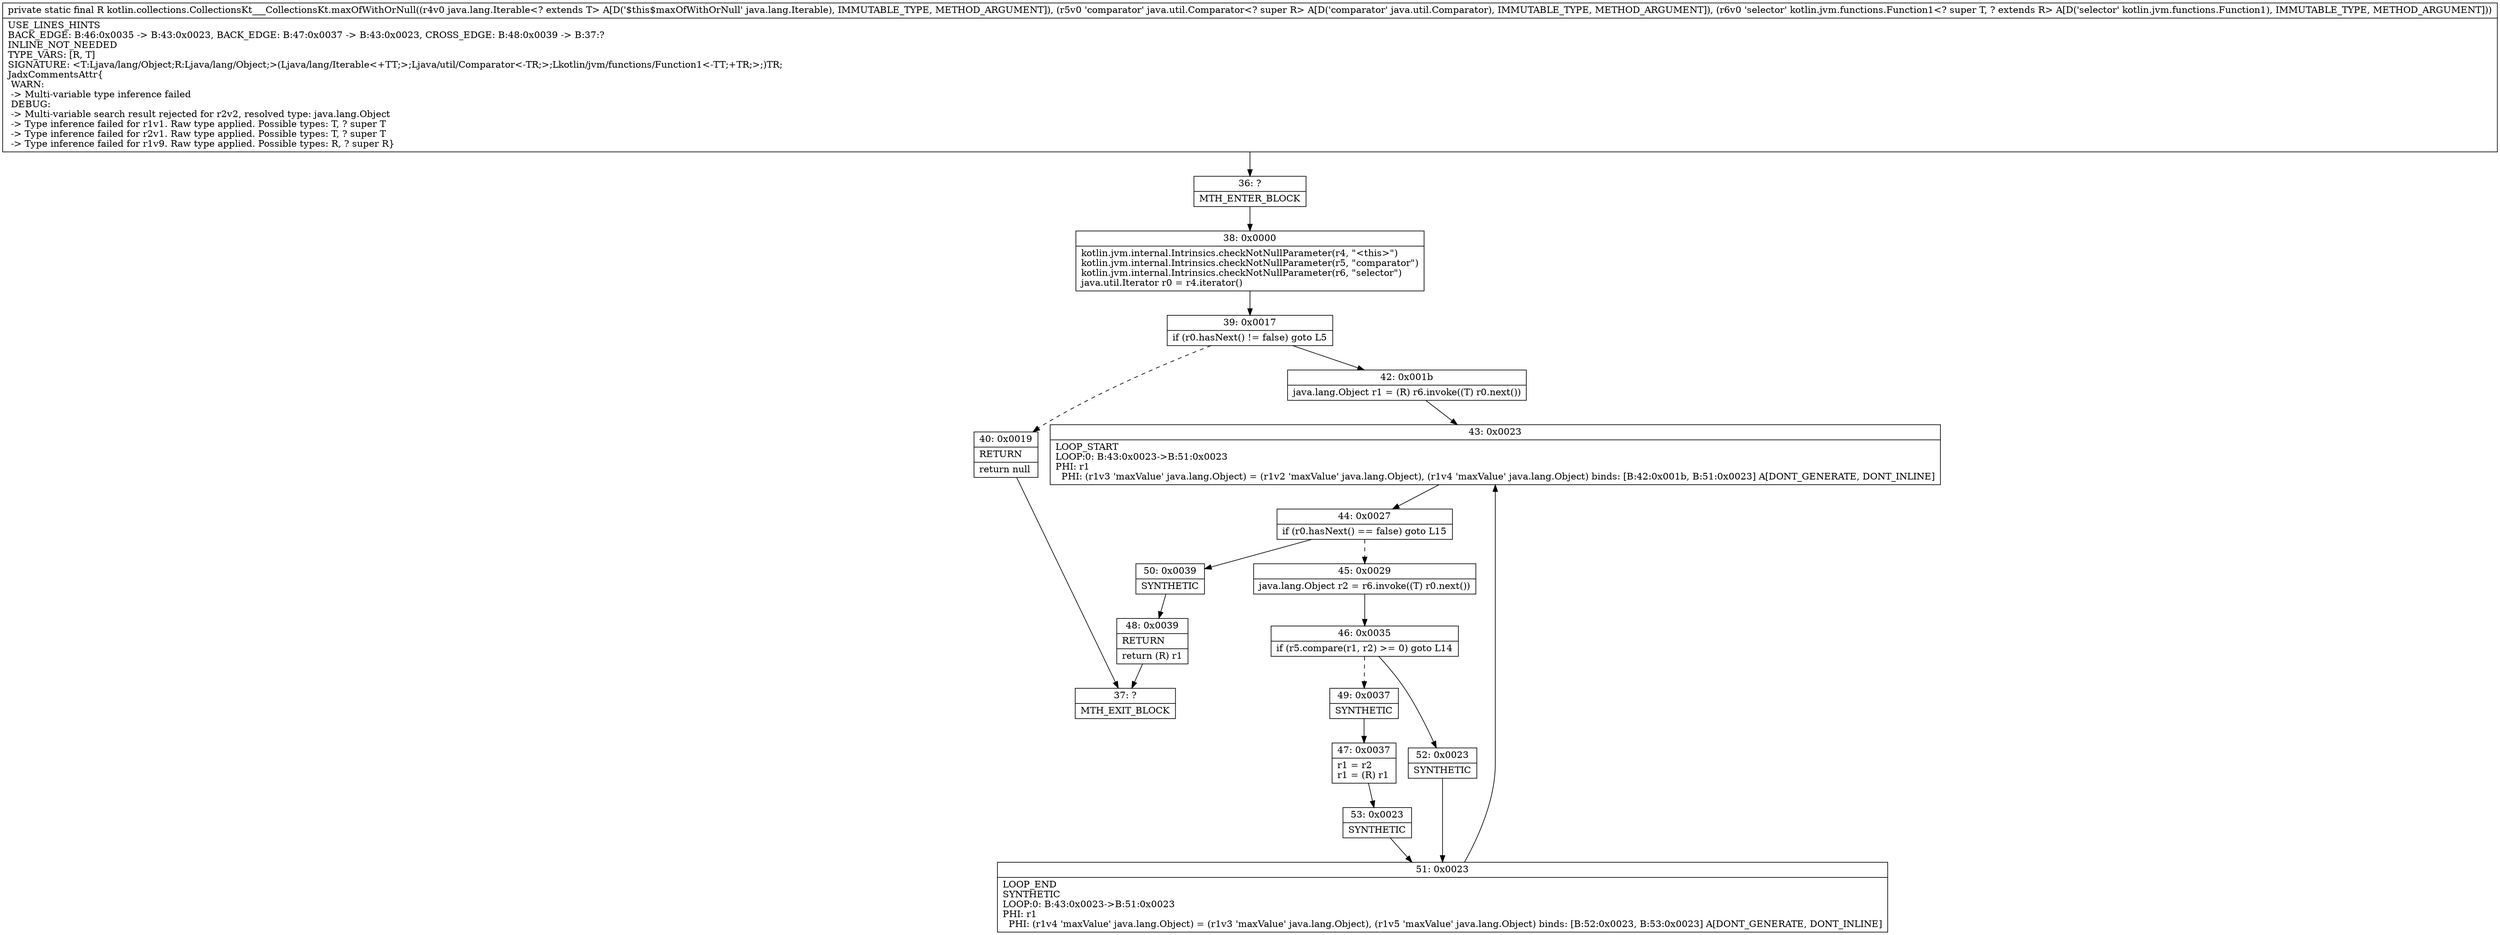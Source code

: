 digraph "CFG forkotlin.collections.CollectionsKt___CollectionsKt.maxOfWithOrNull(Ljava\/lang\/Iterable;Ljava\/util\/Comparator;Lkotlin\/jvm\/functions\/Function1;)Ljava\/lang\/Object;" {
Node_36 [shape=record,label="{36\:\ ?|MTH_ENTER_BLOCK\l}"];
Node_38 [shape=record,label="{38\:\ 0x0000|kotlin.jvm.internal.Intrinsics.checkNotNullParameter(r4, \"\<this\>\")\lkotlin.jvm.internal.Intrinsics.checkNotNullParameter(r5, \"comparator\")\lkotlin.jvm.internal.Intrinsics.checkNotNullParameter(r6, \"selector\")\ljava.util.Iterator r0 = r4.iterator()\l}"];
Node_39 [shape=record,label="{39\:\ 0x0017|if (r0.hasNext() != false) goto L5\l}"];
Node_40 [shape=record,label="{40\:\ 0x0019|RETURN\l|return null\l}"];
Node_37 [shape=record,label="{37\:\ ?|MTH_EXIT_BLOCK\l}"];
Node_42 [shape=record,label="{42\:\ 0x001b|java.lang.Object r1 = (R) r6.invoke((T) r0.next())\l}"];
Node_43 [shape=record,label="{43\:\ 0x0023|LOOP_START\lLOOP:0: B:43:0x0023\-\>B:51:0x0023\lPHI: r1 \l  PHI: (r1v3 'maxValue' java.lang.Object) = (r1v2 'maxValue' java.lang.Object), (r1v4 'maxValue' java.lang.Object) binds: [B:42:0x001b, B:51:0x0023] A[DONT_GENERATE, DONT_INLINE]\l}"];
Node_44 [shape=record,label="{44\:\ 0x0027|if (r0.hasNext() == false) goto L15\l}"];
Node_45 [shape=record,label="{45\:\ 0x0029|java.lang.Object r2 = r6.invoke((T) r0.next())\l}"];
Node_46 [shape=record,label="{46\:\ 0x0035|if (r5.compare(r1, r2) \>= 0) goto L14\l}"];
Node_49 [shape=record,label="{49\:\ 0x0037|SYNTHETIC\l}"];
Node_47 [shape=record,label="{47\:\ 0x0037|r1 = r2\lr1 = (R) r1\l}"];
Node_53 [shape=record,label="{53\:\ 0x0023|SYNTHETIC\l}"];
Node_51 [shape=record,label="{51\:\ 0x0023|LOOP_END\lSYNTHETIC\lLOOP:0: B:43:0x0023\-\>B:51:0x0023\lPHI: r1 \l  PHI: (r1v4 'maxValue' java.lang.Object) = (r1v3 'maxValue' java.lang.Object), (r1v5 'maxValue' java.lang.Object) binds: [B:52:0x0023, B:53:0x0023] A[DONT_GENERATE, DONT_INLINE]\l}"];
Node_52 [shape=record,label="{52\:\ 0x0023|SYNTHETIC\l}"];
Node_50 [shape=record,label="{50\:\ 0x0039|SYNTHETIC\l}"];
Node_48 [shape=record,label="{48\:\ 0x0039|RETURN\l|return (R) r1\l}"];
MethodNode[shape=record,label="{private static final R kotlin.collections.CollectionsKt___CollectionsKt.maxOfWithOrNull((r4v0 java.lang.Iterable\<? extends T\> A[D('$this$maxOfWithOrNull' java.lang.Iterable), IMMUTABLE_TYPE, METHOD_ARGUMENT]), (r5v0 'comparator' java.util.Comparator\<? super R\> A[D('comparator' java.util.Comparator), IMMUTABLE_TYPE, METHOD_ARGUMENT]), (r6v0 'selector' kotlin.jvm.functions.Function1\<? super T, ? extends R\> A[D('selector' kotlin.jvm.functions.Function1), IMMUTABLE_TYPE, METHOD_ARGUMENT]))  | USE_LINES_HINTS\lBACK_EDGE: B:46:0x0035 \-\> B:43:0x0023, BACK_EDGE: B:47:0x0037 \-\> B:43:0x0023, CROSS_EDGE: B:48:0x0039 \-\> B:37:?\lINLINE_NOT_NEEDED\lTYPE_VARS: [R, T]\lSIGNATURE: \<T:Ljava\/lang\/Object;R:Ljava\/lang\/Object;\>(Ljava\/lang\/Iterable\<+TT;\>;Ljava\/util\/Comparator\<\-TR;\>;Lkotlin\/jvm\/functions\/Function1\<\-TT;+TR;\>;)TR;\lJadxCommentsAttr\{\l WARN: \l \-\> Multi\-variable type inference failed\l DEBUG: \l \-\> Multi\-variable search result rejected for r2v2, resolved type: java.lang.Object\l \-\> Type inference failed for r1v1. Raw type applied. Possible types: T, ? super T\l \-\> Type inference failed for r2v1. Raw type applied. Possible types: T, ? super T\l \-\> Type inference failed for r1v9. Raw type applied. Possible types: R, ? super R\}\l}"];
MethodNode -> Node_36;Node_36 -> Node_38;
Node_38 -> Node_39;
Node_39 -> Node_40[style=dashed];
Node_39 -> Node_42;
Node_40 -> Node_37;
Node_42 -> Node_43;
Node_43 -> Node_44;
Node_44 -> Node_45[style=dashed];
Node_44 -> Node_50;
Node_45 -> Node_46;
Node_46 -> Node_49[style=dashed];
Node_46 -> Node_52;
Node_49 -> Node_47;
Node_47 -> Node_53;
Node_53 -> Node_51;
Node_51 -> Node_43;
Node_52 -> Node_51;
Node_50 -> Node_48;
Node_48 -> Node_37;
}

